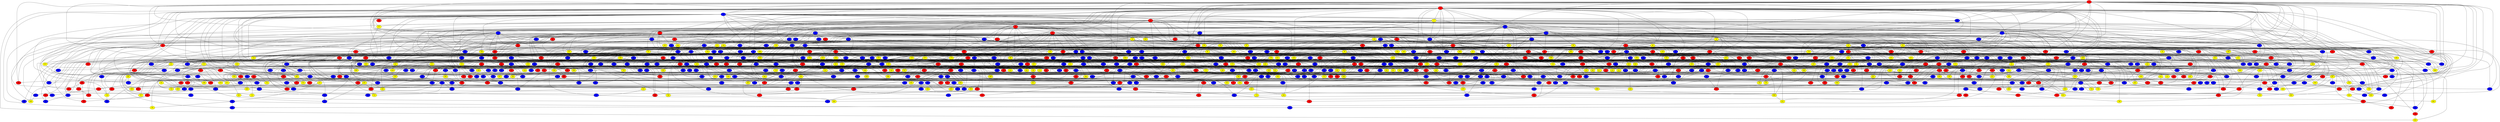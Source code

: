 graph {
0 [style = filled fillcolor = red];
1 [style = filled fillcolor = red];
2 [style = filled fillcolor = blue];
3 [style = filled fillcolor = red];
4 [style = filled fillcolor = blue];
5 [style = filled fillcolor = yellow];
6 [style = filled fillcolor = red];
7 [style = filled fillcolor = red];
8 [style = filled fillcolor = blue];
9 [style = filled fillcolor = blue];
10 [style = filled fillcolor = blue];
11 [style = filled fillcolor = red];
12 [style = filled fillcolor = blue];
13 [style = filled fillcolor = blue];
14 [style = filled fillcolor = blue];
15 [style = filled fillcolor = red];
16 [style = filled fillcolor = yellow];
17 [style = filled fillcolor = blue];
18 [style = filled fillcolor = yellow];
19 [style = filled fillcolor = red];
20 [style = filled fillcolor = blue];
21 [style = filled fillcolor = red];
22 [style = filled fillcolor = blue];
23 [style = filled fillcolor = yellow];
24 [style = filled fillcolor = blue];
25 [style = filled fillcolor = red];
26 [style = filled fillcolor = red];
27 [style = filled fillcolor = yellow];
28 [style = filled fillcolor = blue];
29 [style = filled fillcolor = yellow];
30 [style = filled fillcolor = red];
31 [style = filled fillcolor = blue];
32 [style = filled fillcolor = blue];
33 [style = filled fillcolor = yellow];
34 [style = filled fillcolor = blue];
35 [style = filled fillcolor = blue];
36 [style = filled fillcolor = yellow];
37 [style = filled fillcolor = blue];
38 [style = filled fillcolor = blue];
39 [style = filled fillcolor = red];
40 [style = filled fillcolor = blue];
41 [style = filled fillcolor = yellow];
42 [style = filled fillcolor = yellow];
43 [style = filled fillcolor = blue];
44 [style = filled fillcolor = blue];
45 [style = filled fillcolor = red];
46 [style = filled fillcolor = red];
47 [style = filled fillcolor = yellow];
48 [style = filled fillcolor = yellow];
49 [style = filled fillcolor = blue];
50 [style = filled fillcolor = red];
51 [style = filled fillcolor = red];
52 [style = filled fillcolor = blue];
53 [style = filled fillcolor = blue];
54 [style = filled fillcolor = yellow];
55 [style = filled fillcolor = red];
56 [style = filled fillcolor = red];
57 [style = filled fillcolor = yellow];
58 [style = filled fillcolor = yellow];
59 [style = filled fillcolor = red];
60 [style = filled fillcolor = yellow];
61 [style = filled fillcolor = yellow];
62 [style = filled fillcolor = red];
63 [style = filled fillcolor = red];
64 [style = filled fillcolor = blue];
65 [style = filled fillcolor = red];
66 [style = filled fillcolor = yellow];
67 [style = filled fillcolor = blue];
68 [style = filled fillcolor = yellow];
69 [style = filled fillcolor = red];
70 [style = filled fillcolor = yellow];
71 [style = filled fillcolor = red];
72 [style = filled fillcolor = red];
73 [style = filled fillcolor = red];
74 [style = filled fillcolor = red];
75 [style = filled fillcolor = red];
76 [style = filled fillcolor = yellow];
77 [style = filled fillcolor = blue];
78 [style = filled fillcolor = red];
79 [style = filled fillcolor = yellow];
80 [style = filled fillcolor = blue];
81 [style = filled fillcolor = blue];
82 [style = filled fillcolor = yellow];
83 [style = filled fillcolor = blue];
84 [style = filled fillcolor = blue];
85 [style = filled fillcolor = yellow];
86 [style = filled fillcolor = blue];
87 [style = filled fillcolor = yellow];
88 [style = filled fillcolor = blue];
89 [style = filled fillcolor = blue];
90 [style = filled fillcolor = blue];
91 [style = filled fillcolor = blue];
92 [style = filled fillcolor = yellow];
93 [style = filled fillcolor = red];
94 [style = filled fillcolor = blue];
95 [style = filled fillcolor = yellow];
96 [style = filled fillcolor = blue];
97 [style = filled fillcolor = red];
98 [style = filled fillcolor = red];
99 [style = filled fillcolor = blue];
100 [style = filled fillcolor = yellow];
101 [style = filled fillcolor = yellow];
102 [style = filled fillcolor = red];
103 [style = filled fillcolor = red];
104 [style = filled fillcolor = yellow];
105 [style = filled fillcolor = blue];
106 [style = filled fillcolor = red];
107 [style = filled fillcolor = blue];
108 [style = filled fillcolor = blue];
109 [style = filled fillcolor = blue];
110 [style = filled fillcolor = yellow];
111 [style = filled fillcolor = blue];
112 [style = filled fillcolor = red];
113 [style = filled fillcolor = blue];
114 [style = filled fillcolor = red];
115 [style = filled fillcolor = blue];
116 [style = filled fillcolor = blue];
117 [style = filled fillcolor = blue];
118 [style = filled fillcolor = blue];
119 [style = filled fillcolor = blue];
120 [style = filled fillcolor = yellow];
121 [style = filled fillcolor = red];
122 [style = filled fillcolor = yellow];
123 [style = filled fillcolor = blue];
124 [style = filled fillcolor = blue];
125 [style = filled fillcolor = blue];
126 [style = filled fillcolor = blue];
127 [style = filled fillcolor = blue];
128 [style = filled fillcolor = blue];
129 [style = filled fillcolor = yellow];
130 [style = filled fillcolor = yellow];
131 [style = filled fillcolor = blue];
132 [style = filled fillcolor = yellow];
133 [style = filled fillcolor = blue];
134 [style = filled fillcolor = red];
135 [style = filled fillcolor = blue];
136 [style = filled fillcolor = red];
137 [style = filled fillcolor = blue];
138 [style = filled fillcolor = red];
139 [style = filled fillcolor = yellow];
140 [style = filled fillcolor = blue];
141 [style = filled fillcolor = blue];
142 [style = filled fillcolor = yellow];
143 [style = filled fillcolor = red];
144 [style = filled fillcolor = yellow];
145 [style = filled fillcolor = yellow];
146 [style = filled fillcolor = blue];
147 [style = filled fillcolor = red];
148 [style = filled fillcolor = red];
149 [style = filled fillcolor = blue];
150 [style = filled fillcolor = red];
151 [style = filled fillcolor = blue];
152 [style = filled fillcolor = yellow];
153 [style = filled fillcolor = red];
154 [style = filled fillcolor = red];
155 [style = filled fillcolor = yellow];
156 [style = filled fillcolor = blue];
157 [style = filled fillcolor = blue];
158 [style = filled fillcolor = yellow];
159 [style = filled fillcolor = blue];
160 [style = filled fillcolor = red];
161 [style = filled fillcolor = red];
162 [style = filled fillcolor = yellow];
163 [style = filled fillcolor = blue];
164 [style = filled fillcolor = yellow];
165 [style = filled fillcolor = blue];
166 [style = filled fillcolor = red];
167 [style = filled fillcolor = blue];
168 [style = filled fillcolor = blue];
169 [style = filled fillcolor = yellow];
170 [style = filled fillcolor = yellow];
171 [style = filled fillcolor = yellow];
172 [style = filled fillcolor = blue];
173 [style = filled fillcolor = blue];
174 [style = filled fillcolor = red];
175 [style = filled fillcolor = blue];
176 [style = filled fillcolor = red];
177 [style = filled fillcolor = blue];
178 [style = filled fillcolor = red];
179 [style = filled fillcolor = yellow];
180 [style = filled fillcolor = yellow];
181 [style = filled fillcolor = blue];
182 [style = filled fillcolor = yellow];
183 [style = filled fillcolor = red];
184 [style = filled fillcolor = red];
185 [style = filled fillcolor = blue];
186 [style = filled fillcolor = yellow];
187 [style = filled fillcolor = blue];
188 [style = filled fillcolor = red];
189 [style = filled fillcolor = red];
190 [style = filled fillcolor = red];
191 [style = filled fillcolor = yellow];
192 [style = filled fillcolor = yellow];
193 [style = filled fillcolor = red];
194 [style = filled fillcolor = blue];
195 [style = filled fillcolor = red];
196 [style = filled fillcolor = yellow];
197 [style = filled fillcolor = yellow];
198 [style = filled fillcolor = red];
199 [style = filled fillcolor = yellow];
200 [style = filled fillcolor = red];
201 [style = filled fillcolor = red];
202 [style = filled fillcolor = blue];
203 [style = filled fillcolor = red];
204 [style = filled fillcolor = blue];
205 [style = filled fillcolor = blue];
206 [style = filled fillcolor = yellow];
207 [style = filled fillcolor = blue];
208 [style = filled fillcolor = blue];
209 [style = filled fillcolor = red];
210 [style = filled fillcolor = yellow];
211 [style = filled fillcolor = blue];
212 [style = filled fillcolor = yellow];
213 [style = filled fillcolor = blue];
214 [style = filled fillcolor = blue];
215 [style = filled fillcolor = red];
216 [style = filled fillcolor = blue];
217 [style = filled fillcolor = blue];
218 [style = filled fillcolor = blue];
219 [style = filled fillcolor = blue];
220 [style = filled fillcolor = blue];
221 [style = filled fillcolor = blue];
222 [style = filled fillcolor = blue];
223 [style = filled fillcolor = blue];
224 [style = filled fillcolor = blue];
225 [style = filled fillcolor = blue];
226 [style = filled fillcolor = red];
227 [style = filled fillcolor = red];
228 [style = filled fillcolor = blue];
229 [style = filled fillcolor = yellow];
230 [style = filled fillcolor = blue];
231 [style = filled fillcolor = red];
232 [style = filled fillcolor = yellow];
233 [style = filled fillcolor = yellow];
234 [style = filled fillcolor = red];
235 [style = filled fillcolor = blue];
236 [style = filled fillcolor = red];
237 [style = filled fillcolor = yellow];
238 [style = filled fillcolor = yellow];
239 [style = filled fillcolor = blue];
240 [style = filled fillcolor = blue];
241 [style = filled fillcolor = yellow];
242 [style = filled fillcolor = blue];
243 [style = filled fillcolor = yellow];
244 [style = filled fillcolor = blue];
245 [style = filled fillcolor = blue];
246 [style = filled fillcolor = blue];
247 [style = filled fillcolor = red];
248 [style = filled fillcolor = red];
249 [style = filled fillcolor = yellow];
250 [style = filled fillcolor = blue];
251 [style = filled fillcolor = yellow];
252 [style = filled fillcolor = red];
253 [style = filled fillcolor = red];
254 [style = filled fillcolor = red];
255 [style = filled fillcolor = yellow];
256 [style = filled fillcolor = yellow];
257 [style = filled fillcolor = red];
258 [style = filled fillcolor = blue];
259 [style = filled fillcolor = blue];
260 [style = filled fillcolor = red];
261 [style = filled fillcolor = yellow];
262 [style = filled fillcolor = blue];
263 [style = filled fillcolor = yellow];
264 [style = filled fillcolor = blue];
265 [style = filled fillcolor = blue];
266 [style = filled fillcolor = blue];
267 [style = filled fillcolor = blue];
268 [style = filled fillcolor = blue];
269 [style = filled fillcolor = blue];
270 [style = filled fillcolor = blue];
271 [style = filled fillcolor = red];
272 [style = filled fillcolor = yellow];
273 [style = filled fillcolor = yellow];
274 [style = filled fillcolor = red];
275 [style = filled fillcolor = red];
276 [style = filled fillcolor = yellow];
277 [style = filled fillcolor = blue];
278 [style = filled fillcolor = red];
279 [style = filled fillcolor = blue];
280 [style = filled fillcolor = blue];
281 [style = filled fillcolor = blue];
282 [style = filled fillcolor = red];
283 [style = filled fillcolor = blue];
284 [style = filled fillcolor = red];
285 [style = filled fillcolor = yellow];
286 [style = filled fillcolor = blue];
287 [style = filled fillcolor = red];
288 [style = filled fillcolor = blue];
289 [style = filled fillcolor = red];
290 [style = filled fillcolor = blue];
291 [style = filled fillcolor = red];
292 [style = filled fillcolor = blue];
293 [style = filled fillcolor = red];
294 [style = filled fillcolor = blue];
295 [style = filled fillcolor = yellow];
296 [style = filled fillcolor = red];
297 [style = filled fillcolor = blue];
298 [style = filled fillcolor = red];
299 [style = filled fillcolor = yellow];
300 [style = filled fillcolor = blue];
301 [style = filled fillcolor = yellow];
302 [style = filled fillcolor = blue];
303 [style = filled fillcolor = blue];
304 [style = filled fillcolor = blue];
305 [style = filled fillcolor = blue];
306 [style = filled fillcolor = yellow];
307 [style = filled fillcolor = blue];
308 [style = filled fillcolor = yellow];
309 [style = filled fillcolor = blue];
310 [style = filled fillcolor = yellow];
311 [style = filled fillcolor = blue];
312 [style = filled fillcolor = blue];
313 [style = filled fillcolor = blue];
314 [style = filled fillcolor = blue];
315 [style = filled fillcolor = blue];
316 [style = filled fillcolor = blue];
317 [style = filled fillcolor = yellow];
318 [style = filled fillcolor = yellow];
319 [style = filled fillcolor = blue];
320 [style = filled fillcolor = blue];
321 [style = filled fillcolor = yellow];
322 [style = filled fillcolor = blue];
323 [style = filled fillcolor = blue];
324 [style = filled fillcolor = yellow];
325 [style = filled fillcolor = blue];
326 [style = filled fillcolor = blue];
327 [style = filled fillcolor = blue];
328 [style = filled fillcolor = blue];
329 [style = filled fillcolor = red];
330 [style = filled fillcolor = blue];
331 [style = filled fillcolor = blue];
332 [style = filled fillcolor = yellow];
333 [style = filled fillcolor = yellow];
334 [style = filled fillcolor = red];
335 [style = filled fillcolor = blue];
336 [style = filled fillcolor = yellow];
337 [style = filled fillcolor = blue];
338 [style = filled fillcolor = blue];
339 [style = filled fillcolor = red];
340 [style = filled fillcolor = blue];
341 [style = filled fillcolor = yellow];
342 [style = filled fillcolor = blue];
343 [style = filled fillcolor = yellow];
344 [style = filled fillcolor = red];
345 [style = filled fillcolor = yellow];
346 [style = filled fillcolor = yellow];
347 [style = filled fillcolor = yellow];
348 [style = filled fillcolor = yellow];
349 [style = filled fillcolor = blue];
350 [style = filled fillcolor = blue];
351 [style = filled fillcolor = blue];
352 [style = filled fillcolor = yellow];
353 [style = filled fillcolor = yellow];
354 [style = filled fillcolor = blue];
355 [style = filled fillcolor = blue];
356 [style = filled fillcolor = yellow];
357 [style = filled fillcolor = red];
358 [style = filled fillcolor = blue];
359 [style = filled fillcolor = blue];
360 [style = filled fillcolor = blue];
361 [style = filled fillcolor = blue];
362 [style = filled fillcolor = yellow];
363 [style = filled fillcolor = yellow];
364 [style = filled fillcolor = blue];
365 [style = filled fillcolor = yellow];
366 [style = filled fillcolor = red];
367 [style = filled fillcolor = red];
368 [style = filled fillcolor = yellow];
369 [style = filled fillcolor = yellow];
370 [style = filled fillcolor = blue];
371 [style = filled fillcolor = red];
372 [style = filled fillcolor = yellow];
373 [style = filled fillcolor = blue];
374 [style = filled fillcolor = blue];
375 [style = filled fillcolor = red];
376 [style = filled fillcolor = red];
377 [style = filled fillcolor = yellow];
378 [style = filled fillcolor = yellow];
379 [style = filled fillcolor = red];
380 [style = filled fillcolor = red];
381 [style = filled fillcolor = blue];
382 [style = filled fillcolor = yellow];
383 [style = filled fillcolor = blue];
384 [style = filled fillcolor = yellow];
385 [style = filled fillcolor = yellow];
386 [style = filled fillcolor = blue];
387 [style = filled fillcolor = blue];
388 [style = filled fillcolor = blue];
389 [style = filled fillcolor = blue];
390 [style = filled fillcolor = red];
391 [style = filled fillcolor = blue];
392 [style = filled fillcolor = red];
393 [style = filled fillcolor = blue];
394 [style = filled fillcolor = blue];
395 [style = filled fillcolor = red];
396 [style = filled fillcolor = blue];
397 [style = filled fillcolor = blue];
398 [style = filled fillcolor = yellow];
399 [style = filled fillcolor = blue];
400 [style = filled fillcolor = red];
401 [style = filled fillcolor = blue];
402 [style = filled fillcolor = yellow];
403 [style = filled fillcolor = blue];
404 [style = filled fillcolor = blue];
405 [style = filled fillcolor = blue];
406 [style = filled fillcolor = yellow];
407 [style = filled fillcolor = yellow];
408 [style = filled fillcolor = blue];
409 [style = filled fillcolor = yellow];
410 [style = filled fillcolor = blue];
411 [style = filled fillcolor = blue];
412 [style = filled fillcolor = red];
413 [style = filled fillcolor = blue];
414 [style = filled fillcolor = blue];
415 [style = filled fillcolor = blue];
416 [style = filled fillcolor = blue];
417 [style = filled fillcolor = blue];
418 [style = filled fillcolor = blue];
419 [style = filled fillcolor = red];
420 [style = filled fillcolor = yellow];
421 [style = filled fillcolor = blue];
422 [style = filled fillcolor = yellow];
423 [style = filled fillcolor = blue];
424 [style = filled fillcolor = red];
425 [style = filled fillcolor = red];
426 [style = filled fillcolor = blue];
427 [style = filled fillcolor = yellow];
428 [style = filled fillcolor = red];
429 [style = filled fillcolor = red];
430 [style = filled fillcolor = red];
431 [style = filled fillcolor = blue];
432 [style = filled fillcolor = blue];
433 [style = filled fillcolor = blue];
434 [style = filled fillcolor = red];
435 [style = filled fillcolor = blue];
436 [style = filled fillcolor = red];
437 [style = filled fillcolor = blue];
438 [style = filled fillcolor = blue];
439 [style = filled fillcolor = red];
440 [style = filled fillcolor = yellow];
441 [style = filled fillcolor = blue];
442 [style = filled fillcolor = yellow];
443 [style = filled fillcolor = yellow];
444 [style = filled fillcolor = blue];
445 [style = filled fillcolor = yellow];
446 [style = filled fillcolor = blue];
447 [style = filled fillcolor = blue];
448 [style = filled fillcolor = blue];
449 [style = filled fillcolor = red];
450 [style = filled fillcolor = blue];
451 [style = filled fillcolor = blue];
452 [style = filled fillcolor = blue];
453 [style = filled fillcolor = yellow];
454 [style = filled fillcolor = red];
455 [style = filled fillcolor = blue];
456 [style = filled fillcolor = yellow];
457 [style = filled fillcolor = blue];
458 [style = filled fillcolor = blue];
459 [style = filled fillcolor = red];
460 [style = filled fillcolor = yellow];
461 [style = filled fillcolor = red];
462 [style = filled fillcolor = yellow];
463 [style = filled fillcolor = blue];
464 [style = filled fillcolor = red];
465 [style = filled fillcolor = yellow];
466 [style = filled fillcolor = blue];
467 [style = filled fillcolor = yellow];
468 [style = filled fillcolor = red];
469 [style = filled fillcolor = red];
470 [style = filled fillcolor = blue];
471 [style = filled fillcolor = yellow];
472 [style = filled fillcolor = red];
473 [style = filled fillcolor = blue];
474 [style = filled fillcolor = yellow];
475 [style = filled fillcolor = red];
476 [style = filled fillcolor = blue];
477 [style = filled fillcolor = red];
478 [style = filled fillcolor = blue];
479 [style = filled fillcolor = yellow];
480 [style = filled fillcolor = red];
481 [style = filled fillcolor = red];
482 [style = filled fillcolor = yellow];
483 [style = filled fillcolor = blue];
484 [style = filled fillcolor = yellow];
485 [style = filled fillcolor = red];
486 [style = filled fillcolor = blue];
487 [style = filled fillcolor = blue];
488 [style = filled fillcolor = yellow];
489 [style = filled fillcolor = blue];
490 [style = filled fillcolor = red];
491 [style = filled fillcolor = yellow];
492 [style = filled fillcolor = blue];
493 [style = filled fillcolor = red];
494 [style = filled fillcolor = blue];
495 [style = filled fillcolor = blue];
496 [style = filled fillcolor = yellow];
497 [style = filled fillcolor = red];
498 [style = filled fillcolor = blue];
499 [style = filled fillcolor = blue];
500 [style = filled fillcolor = blue];
501 [style = filled fillcolor = blue];
502 [style = filled fillcolor = yellow];
503 [style = filled fillcolor = blue];
504 [style = filled fillcolor = yellow];
505 [style = filled fillcolor = blue];
506 [style = filled fillcolor = yellow];
507 [style = filled fillcolor = blue];
508 [style = filled fillcolor = blue];
509 [style = filled fillcolor = red];
510 [style = filled fillcolor = yellow];
511 [style = filled fillcolor = blue];
512 [style = filled fillcolor = red];
513 [style = filled fillcolor = yellow];
514 [style = filled fillcolor = red];
515 [style = filled fillcolor = red];
516 [style = filled fillcolor = yellow];
517 [style = filled fillcolor = red];
518 [style = filled fillcolor = blue];
519 [style = filled fillcolor = red];
520 [style = filled fillcolor = yellow];
521 [style = filled fillcolor = blue];
522 [style = filled fillcolor = red];
523 [style = filled fillcolor = red];
524 [style = filled fillcolor = red];
525 [style = filled fillcolor = yellow];
526 [style = filled fillcolor = yellow];
527 [style = filled fillcolor = red];
528 [style = filled fillcolor = blue];
529 [style = filled fillcolor = blue];
530 [style = filled fillcolor = blue];
531 [style = filled fillcolor = blue];
532 [style = filled fillcolor = yellow];
533 [style = filled fillcolor = red];
534 [style = filled fillcolor = yellow];
535 [style = filled fillcolor = yellow];
536 [style = filled fillcolor = blue];
537 [style = filled fillcolor = blue];
538 [style = filled fillcolor = red];
539 [style = filled fillcolor = red];
540 [style = filled fillcolor = blue];
541 [style = filled fillcolor = yellow];
542 [style = filled fillcolor = red];
543 [style = filled fillcolor = red];
544 [style = filled fillcolor = yellow];
545 [style = filled fillcolor = red];
546 [style = filled fillcolor = blue];
547 [style = filled fillcolor = blue];
548 [style = filled fillcolor = red];
549 [style = filled fillcolor = blue];
550 [style = filled fillcolor = yellow];
551 [style = filled fillcolor = blue];
552 [style = filled fillcolor = red];
553 [style = filled fillcolor = blue];
554 [style = filled fillcolor = yellow];
555 [style = filled fillcolor = red];
556 [style = filled fillcolor = blue];
557 [style = filled fillcolor = red];
558 [style = filled fillcolor = red];
559 [style = filled fillcolor = blue];
560 [style = filled fillcolor = yellow];
561 [style = filled fillcolor = blue];
562 [style = filled fillcolor = blue];
563 [style = filled fillcolor = red];
564 [style = filled fillcolor = blue];
565 [style = filled fillcolor = yellow];
566 [style = filled fillcolor = blue];
567 [style = filled fillcolor = blue];
568 [style = filled fillcolor = yellow];
569 [style = filled fillcolor = blue];
570 [style = filled fillcolor = blue];
571 [style = filled fillcolor = blue];
572 [style = filled fillcolor = blue];
573 [style = filled fillcolor = blue];
574 [style = filled fillcolor = yellow];
575 [style = filled fillcolor = yellow];
576 [style = filled fillcolor = blue];
577 [style = filled fillcolor = blue];
578 [style = filled fillcolor = blue];
579 [style = filled fillcolor = red];
580 [style = filled fillcolor = blue];
581 [style = filled fillcolor = blue];
582 [style = filled fillcolor = yellow];
583 [style = filled fillcolor = blue];
584 [style = filled fillcolor = blue];
585 [style = filled fillcolor = yellow];
586 [style = filled fillcolor = red];
587 [style = filled fillcolor = blue];
588 [style = filled fillcolor = yellow];
589 [style = filled fillcolor = red];
590 [style = filled fillcolor = blue];
591 [style = filled fillcolor = yellow];
592 [style = filled fillcolor = blue];
593 [style = filled fillcolor = blue];
594 [style = filled fillcolor = blue];
595 [style = filled fillcolor = red];
596 [style = filled fillcolor = blue];
597 [style = filled fillcolor = red];
598 [style = filled fillcolor = yellow];
599 [style = filled fillcolor = blue];
600 [style = filled fillcolor = blue];
601 [style = filled fillcolor = yellow];
602 [style = filled fillcolor = blue];
603 [style = filled fillcolor = red];
604 [style = filled fillcolor = yellow];
605 [style = filled fillcolor = yellow];
606 [style = filled fillcolor = yellow];
607 [style = filled fillcolor = yellow];
608 [style = filled fillcolor = yellow];
609 [style = filled fillcolor = blue];
610 [style = filled fillcolor = red];
611 [style = filled fillcolor = blue];
612 [style = filled fillcolor = yellow];
613 [style = filled fillcolor = red];
614 [style = filled fillcolor = blue];
615 [style = filled fillcolor = red];
616 [style = filled fillcolor = yellow];
617 [style = filled fillcolor = yellow];
618 [style = filled fillcolor = red];
619 [style = filled fillcolor = red];
620 [style = filled fillcolor = blue];
621 [style = filled fillcolor = red];
622 [style = filled fillcolor = yellow];
623 [style = filled fillcolor = yellow];
624 [style = filled fillcolor = red];
625 [style = filled fillcolor = yellow];
626 [style = filled fillcolor = yellow];
627 [style = filled fillcolor = red];
628 [style = filled fillcolor = red];
629 [style = filled fillcolor = red];
630 [style = filled fillcolor = blue];
631 [style = filled fillcolor = red];
632 [style = filled fillcolor = blue];
633 [style = filled fillcolor = blue];
634 [style = filled fillcolor = blue];
635 [style = filled fillcolor = blue];
636 [style = filled fillcolor = yellow];
637 [style = filled fillcolor = red];
638 [style = filled fillcolor = yellow];
639 [style = filled fillcolor = yellow];
640 [style = filled fillcolor = yellow];
641 [style = filled fillcolor = red];
642 [style = filled fillcolor = blue];
643 [style = filled fillcolor = yellow];
644 [style = filled fillcolor = red];
645 [style = filled fillcolor = blue];
646 [style = filled fillcolor = yellow];
647 [style = filled fillcolor = yellow];
648 [style = filled fillcolor = red];
649 [style = filled fillcolor = blue];
650 [style = filled fillcolor = yellow];
651 [style = filled fillcolor = red];
652 [style = filled fillcolor = red];
653 [style = filled fillcolor = blue];
654 [style = filled fillcolor = red];
655 [style = filled fillcolor = blue];
656 [style = filled fillcolor = blue];
657 [style = filled fillcolor = yellow];
658 [style = filled fillcolor = yellow];
659 [style = filled fillcolor = blue];
660 [style = filled fillcolor = red];
661 [style = filled fillcolor = red];
662 [style = filled fillcolor = blue];
663 [style = filled fillcolor = blue];
664 [style = filled fillcolor = yellow];
665 [style = filled fillcolor = blue];
666 [style = filled fillcolor = blue];
667 [style = filled fillcolor = blue];
668 [style = filled fillcolor = blue];
669 [style = filled fillcolor = blue];
670 [style = filled fillcolor = blue];
671 [style = filled fillcolor = red];
672 [style = filled fillcolor = blue];
673 [style = filled fillcolor = blue];
674 [style = filled fillcolor = blue];
675 [style = filled fillcolor = yellow];
676 [style = filled fillcolor = red];
677 [style = filled fillcolor = blue];
678 [style = filled fillcolor = blue];
679 [style = filled fillcolor = blue];
680 [style = filled fillcolor = red];
681 [style = filled fillcolor = blue];
682 [style = filled fillcolor = blue];
683 [style = filled fillcolor = yellow];
684 [style = filled fillcolor = yellow];
685 [style = filled fillcolor = red];
686 [style = filled fillcolor = red];
687 [style = filled fillcolor = red];
688 [style = filled fillcolor = blue];
689 [style = filled fillcolor = blue];
690 [style = filled fillcolor = red];
691 [style = filled fillcolor = yellow];
692 [style = filled fillcolor = red];
693 [style = filled fillcolor = red];
694 [style = filled fillcolor = yellow];
695 [style = filled fillcolor = yellow];
696 [style = filled fillcolor = yellow];
697 [style = filled fillcolor = blue];
698 [style = filled fillcolor = yellow];
699 [style = filled fillcolor = blue];
700 [style = filled fillcolor = yellow];
701 [style = filled fillcolor = blue];
702 [style = filled fillcolor = red];
703 [style = filled fillcolor = red];
704 [style = filled fillcolor = yellow];
705 [style = filled fillcolor = blue];
706 [style = filled fillcolor = yellow];
707 [style = filled fillcolor = yellow];
708 [style = filled fillcolor = blue];
709 [style = filled fillcolor = yellow];
710 [style = filled fillcolor = blue];
711 [style = filled fillcolor = blue];
712 [style = filled fillcolor = blue];
713 [style = filled fillcolor = blue];
714 [style = filled fillcolor = yellow];
715 [style = filled fillcolor = blue];
716 [style = filled fillcolor = red];
717 [style = filled fillcolor = red];
718 [style = filled fillcolor = blue];
719 [style = filled fillcolor = red];
720 [style = filled fillcolor = red];
721 [style = filled fillcolor = blue];
722 [style = filled fillcolor = yellow];
723 [style = filled fillcolor = yellow];
724 [style = filled fillcolor = blue];
725 [style = filled fillcolor = blue];
726 [style = filled fillcolor = blue];
727 [style = filled fillcolor = yellow];
728 [style = filled fillcolor = red];
729 [style = filled fillcolor = red];
730 [style = filled fillcolor = yellow];
731 [style = filled fillcolor = blue];
732 [style = filled fillcolor = blue];
733 [style = filled fillcolor = yellow];
734 [style = filled fillcolor = blue];
735 [style = filled fillcolor = yellow];
736 [style = filled fillcolor = red];
737 [style = filled fillcolor = blue];
738 [style = filled fillcolor = red];
739 [style = filled fillcolor = yellow];
740 [style = filled fillcolor = yellow];
741 [style = filled fillcolor = red];
742 [style = filled fillcolor = red];
743 [style = filled fillcolor = yellow];
744 [style = filled fillcolor = yellow];
745 [style = filled fillcolor = blue];
746 [style = filled fillcolor = red];
747 [style = filled fillcolor = red];
748 [style = filled fillcolor = blue];
749 [style = filled fillcolor = blue];
750 [style = filled fillcolor = blue];
751 [style = filled fillcolor = yellow];
752 [style = filled fillcolor = blue];
753 [style = filled fillcolor = blue];
754 [style = filled fillcolor = blue];
755 [style = filled fillcolor = blue];
756 [style = filled fillcolor = blue];
757 [style = filled fillcolor = blue];
758 [style = filled fillcolor = blue];
759 [style = filled fillcolor = yellow];
760 [style = filled fillcolor = blue];
761 [style = filled fillcolor = yellow];
762 [style = filled fillcolor = red];
763 [style = filled fillcolor = blue];
764 [style = filled fillcolor = blue];
765 [style = filled fillcolor = red];
766 [style = filled fillcolor = red];
767 [style = filled fillcolor = blue];
768 [style = filled fillcolor = red];
769 [style = filled fillcolor = red];
770 [style = filled fillcolor = blue];
771 [style = filled fillcolor = red];
772 [style = filled fillcolor = blue];
773 [style = filled fillcolor = blue];
774 [style = filled fillcolor = blue];
775 [style = filled fillcolor = red];
776 [style = filled fillcolor = yellow];
777 [style = filled fillcolor = red];
778 [style = filled fillcolor = blue];
779 [style = filled fillcolor = yellow];
780 [style = filled fillcolor = yellow];
781 [style = filled fillcolor = blue];
782 [style = filled fillcolor = blue];
783 [style = filled fillcolor = red];
784 [style = filled fillcolor = blue];
785 [style = filled fillcolor = blue];
786 [style = filled fillcolor = red];
787 [style = filled fillcolor = red];
788 [style = filled fillcolor = yellow];
789 [style = filled fillcolor = red];
790 [style = filled fillcolor = red];
791 [style = filled fillcolor = blue];
792 [style = filled fillcolor = blue];
793 [style = filled fillcolor = yellow];
794 [style = filled fillcolor = blue];
795 [style = filled fillcolor = blue];
796 [style = filled fillcolor = blue];
797 [style = filled fillcolor = blue];
798 [style = filled fillcolor = blue];
799 [style = filled fillcolor = yellow];
800 [style = filled fillcolor = yellow];
801 [style = filled fillcolor = red];
802 [style = filled fillcolor = blue];
803 [style = filled fillcolor = yellow];
804 [style = filled fillcolor = yellow];
805 [style = filled fillcolor = blue];
806 [style = filled fillcolor = yellow];
807 [style = filled fillcolor = blue];
808 [style = filled fillcolor = blue];
809 [style = filled fillcolor = yellow];
810 [style = filled fillcolor = red];
811 [style = filled fillcolor = blue];
812 [style = filled fillcolor = yellow];
813 [style = filled fillcolor = yellow];
814 [style = filled fillcolor = blue];
815 [style = filled fillcolor = blue];
816 [style = filled fillcolor = yellow];
817 [style = filled fillcolor = blue];
818 [style = filled fillcolor = blue];
819 [style = filled fillcolor = red];
820 [style = filled fillcolor = blue];
821 [style = filled fillcolor = yellow];
822 [style = filled fillcolor = blue];
823 [style = filled fillcolor = red];
824 [style = filled fillcolor = red];
825 [style = filled fillcolor = blue];
826 [style = filled fillcolor = yellow];
827 [style = filled fillcolor = red];
828 [style = filled fillcolor = red];
829 [style = filled fillcolor = yellow];
830 [style = filled fillcolor = red];
831 [style = filled fillcolor = blue];
832 [style = filled fillcolor = blue];
833 [style = filled fillcolor = red];
834 [style = filled fillcolor = yellow];
835 [style = filled fillcolor = blue];
836 [style = filled fillcolor = blue];
837 [style = filled fillcolor = red];
838 [style = filled fillcolor = blue];
839 [style = filled fillcolor = yellow];
840 [style = filled fillcolor = yellow];
841 [style = filled fillcolor = blue];
842 [style = filled fillcolor = red];
843 [style = filled fillcolor = red];
844 [style = filled fillcolor = red];
845 [style = filled fillcolor = blue];
846 [style = filled fillcolor = yellow];
0 -- 16;
0 -- 17;
0 -- 29;
0 -- 30;
0 -- 31;
0 -- 33;
0 -- 35;
0 -- 90;
0 -- 150;
0 -- 167;
0 -- 216;
0 -- 229;
0 -- 234;
0 -- 273;
0 -- 276;
0 -- 300;
0 -- 331;
0 -- 346;
0 -- 361;
0 -- 390;
0 -- 392;
0 -- 429;
0 -- 446;
0 -- 489;
0 -- 587;
0 -- 596;
0 -- 648;
0 -- 650;
0 -- 694;
0 -- 717;
0 -- 728;
0 -- 800;
1 -- 2;
0 -- 12;
0 -- 4;
0 -- 2;
0 -- 1;
1 -- 3;
1 -- 4;
1 -- 5;
1 -- 7;
1 -- 8;
1 -- 11;
1 -- 13;
1 -- 26;
1 -- 28;
1 -- 32;
1 -- 37;
1 -- 51;
1 -- 60;
1 -- 65;
1 -- 67;
1 -- 89;
1 -- 90;
1 -- 97;
1 -- 103;
1 -- 111;
1 -- 112;
1 -- 120;
1 -- 145;
1 -- 147;
1 -- 154;
1 -- 155;
1 -- 171;
1 -- 182;
1 -- 184;
1 -- 190;
1 -- 212;
1 -- 214;
1 -- 242;
1 -- 246;
1 -- 254;
1 -- 269;
1 -- 282;
1 -- 307;
1 -- 318;
1 -- 320;
1 -- 324;
1 -- 337;
1 -- 342;
1 -- 366;
1 -- 425;
1 -- 436;
1 -- 444;
1 -- 474;
1 -- 532;
1 -- 643;
1 -- 647;
1 -- 664;
1 -- 710;
1 -- 711;
1 -- 761;
1 -- 772;
1 -- 797;
1 -- 825;
1 -- 826;
2 -- 3;
2 -- 6;
2 -- 15;
2 -- 20;
2 -- 25;
2 -- 30;
2 -- 56;
2 -- 59;
2 -- 77;
2 -- 94;
2 -- 135;
2 -- 137;
2 -- 149;
2 -- 157;
2 -- 167;
2 -- 172;
2 -- 185;
2 -- 230;
2 -- 264;
2 -- 266;
2 -- 272;
2 -- 273;
2 -- 284;
2 -- 347;
2 -- 373;
2 -- 377;
2 -- 401;
2 -- 450;
2 -- 486;
2 -- 494;
2 -- 509;
2 -- 555;
2 -- 631;
2 -- 654;
2 -- 693;
2 -- 713;
2 -- 726;
2 -- 775;
3 -- 8;
3 -- 9;
3 -- 33;
3 -- 39;
3 -- 44;
3 -- 45;
3 -- 47;
3 -- 58;
3 -- 66;
3 -- 67;
3 -- 72;
3 -- 78;
3 -- 79;
3 -- 91;
3 -- 126;
3 -- 136;
3 -- 137;
3 -- 139;
3 -- 186;
3 -- 272;
3 -- 281;
3 -- 294;
3 -- 300;
3 -- 389;
3 -- 394;
3 -- 407;
3 -- 461;
3 -- 473;
3 -- 524;
3 -- 578;
3 -- 649;
3 -- 714;
3 -- 729;
3 -- 832;
3 -- 838;
4 -- 15;
4 -- 25;
4 -- 35;
4 -- 49;
4 -- 52;
4 -- 142;
4 -- 144;
4 -- 196;
4 -- 200;
4 -- 216;
4 -- 292;
4 -- 305;
4 -- 358;
4 -- 371;
4 -- 472;
4 -- 528;
4 -- 613;
4 -- 632;
4 -- 663;
4 -- 698;
4 -- 827;
4 -- 829;
5 -- 6;
5 -- 10;
5 -- 14;
5 -- 19;
5 -- 26;
5 -- 28;
5 -- 37;
5 -- 85;
5 -- 131;
5 -- 171;
5 -- 256;
5 -- 269;
5 -- 439;
5 -- 495;
5 -- 513;
5 -- 594;
5 -- 604;
5 -- 655;
5 -- 712;
5 -- 775;
5 -- 799;
6 -- 9;
6 -- 10;
6 -- 11;
6 -- 19;
6 -- 22;
6 -- 23;
6 -- 28;
6 -- 41;
6 -- 55;
6 -- 60;
6 -- 83;
6 -- 129;
6 -- 156;
6 -- 174;
6 -- 188;
6 -- 222;
6 -- 259;
6 -- 325;
6 -- 418;
6 -- 421;
6 -- 472;
6 -- 474;
6 -- 543;
6 -- 550;
6 -- 581;
6 -- 753;
6 -- 774;
7 -- 16;
7 -- 20;
7 -- 29;
7 -- 31;
7 -- 59;
7 -- 87;
7 -- 113;
7 -- 118;
7 -- 131;
7 -- 156;
7 -- 160;
7 -- 182;
7 -- 249;
7 -- 263;
7 -- 293;
7 -- 314;
7 -- 340;
7 -- 358;
7 -- 398;
7 -- 447;
7 -- 449;
7 -- 548;
7 -- 594;
7 -- 629;
7 -- 675;
7 -- 681;
7 -- 732;
7 -- 757;
8 -- 13;
8 -- 14;
8 -- 17;
8 -- 21;
8 -- 42;
8 -- 44;
8 -- 48;
8 -- 64;
8 -- 75;
8 -- 76;
8 -- 90;
8 -- 128;
8 -- 159;
8 -- 221;
8 -- 289;
8 -- 334;
8 -- 344;
8 -- 347;
8 -- 477;
8 -- 539;
8 -- 547;
8 -- 592;
8 -- 603;
8 -- 639;
8 -- 719;
8 -- 731;
8 -- 754;
8 -- 803;
9 -- 10;
9 -- 22;
9 -- 26;
9 -- 27;
9 -- 36;
9 -- 64;
9 -- 98;
9 -- 116;
9 -- 117;
9 -- 125;
9 -- 162;
9 -- 200;
9 -- 232;
9 -- 234;
9 -- 390;
9 -- 399;
9 -- 423;
9 -- 454;
9 -- 455;
9 -- 587;
9 -- 598;
9 -- 629;
9 -- 674;
9 -- 813;
9 -- 841;
10 -- 24;
10 -- 32;
10 -- 80;
10 -- 123;
10 -- 157;
10 -- 180;
10 -- 236;
10 -- 312;
10 -- 417;
10 -- 432;
10 -- 456;
10 -- 532;
10 -- 621;
11 -- 23;
11 -- 37;
11 -- 84;
11 -- 106;
11 -- 107;
11 -- 151;
11 -- 188;
11 -- 194;
11 -- 198;
11 -- 227;
11 -- 239;
11 -- 400;
11 -- 460;
11 -- 547;
11 -- 560;
11 -- 584;
11 -- 616;
11 -- 626;
11 -- 627;
11 -- 783;
11 -- 789;
11 -- 844;
12 -- 16;
12 -- 46;
12 -- 56;
12 -- 589;
12 -- 655;
13 -- 18;
13 -- 21;
13 -- 34;
13 -- 43;
13 -- 45;
13 -- 46;
13 -- 56;
13 -- 68;
13 -- 71;
13 -- 102;
13 -- 113;
13 -- 143;
13 -- 147;
13 -- 154;
13 -- 164;
13 -- 176;
13 -- 204;
13 -- 210;
13 -- 215;
13 -- 221;
13 -- 240;
13 -- 258;
13 -- 303;
13 -- 308;
13 -- 310;
13 -- 345;
13 -- 371;
13 -- 374;
13 -- 381;
13 -- 428;
13 -- 443;
13 -- 484;
13 -- 511;
13 -- 524;
13 -- 557;
13 -- 625;
13 -- 630;
13 -- 641;
13 -- 655;
13 -- 680;
13 -- 713;
13 -- 734;
13 -- 805;
14 -- 31;
14 -- 34;
14 -- 55;
14 -- 58;
14 -- 189;
14 -- 287;
14 -- 341;
14 -- 348;
14 -- 386;
14 -- 440;
14 -- 467;
14 -- 592;
15 -- 19;
15 -- 30;
15 -- 34;
15 -- 111;
15 -- 367;
16 -- 29;
16 -- 40;
16 -- 71;
16 -- 138;
16 -- 152;
16 -- 163;
16 -- 191;
16 -- 220;
16 -- 254;
16 -- 489;
16 -- 604;
16 -- 777;
17 -- 42;
17 -- 43;
17 -- 89;
17 -- 110;
17 -- 136;
17 -- 142;
17 -- 150;
17 -- 168;
17 -- 184;
17 -- 216;
17 -- 222;
17 -- 230;
17 -- 245;
17 -- 290;
17 -- 298;
17 -- 348;
17 -- 432;
17 -- 472;
17 -- 512;
17 -- 519;
17 -- 523;
17 -- 552;
17 -- 715;
17 -- 760;
18 -- 52;
18 -- 175;
18 -- 197;
18 -- 510;
19 -- 36;
19 -- 168;
19 -- 188;
19 -- 339;
19 -- 365;
19 -- 391;
19 -- 420;
19 -- 438;
19 -- 443;
20 -- 24;
20 -- 170;
20 -- 305;
20 -- 573;
20 -- 644;
21 -- 38;
21 -- 50;
21 -- 54;
21 -- 74;
21 -- 86;
21 -- 126;
21 -- 153;
21 -- 184;
21 -- 323;
21 -- 363;
21 -- 381;
21 -- 427;
21 -- 429;
21 -- 449;
21 -- 471;
21 -- 501;
21 -- 538;
21 -- 573;
21 -- 620;
21 -- 642;
21 -- 647;
21 -- 658;
21 -- 733;
21 -- 798;
21 -- 826;
22 -- 94;
22 -- 137;
22 -- 166;
22 -- 169;
22 -- 253;
22 -- 285;
22 -- 373;
23 -- 53;
23 -- 61;
23 -- 76;
23 -- 77;
23 -- 80;
23 -- 82;
23 -- 93;
23 -- 138;
23 -- 170;
23 -- 506;
24 -- 41;
24 -- 67;
24 -- 107;
24 -- 147;
24 -- 232;
24 -- 237;
24 -- 287;
24 -- 608;
24 -- 701;
25 -- 50;
25 -- 183;
25 -- 190;
25 -- 836;
26 -- 38;
26 -- 41;
26 -- 53;
26 -- 63;
26 -- 80;
26 -- 129;
26 -- 205;
26 -- 208;
26 -- 211;
26 -- 224;
26 -- 271;
26 -- 322;
26 -- 325;
26 -- 342;
26 -- 379;
26 -- 388;
26 -- 417;
26 -- 425;
26 -- 581;
26 -- 640;
26 -- 780;
26 -- 790;
27 -- 49;
27 -- 127;
27 -- 165;
27 -- 175;
27 -- 815;
28 -- 70;
28 -- 123;
28 -- 239;
28 -- 248;
28 -- 488;
28 -- 508;
28 -- 671;
29 -- 75;
29 -- 114;
29 -- 140;
29 -- 149;
29 -- 150;
29 -- 161;
29 -- 168;
29 -- 200;
29 -- 203;
29 -- 278;
29 -- 339;
29 -- 360;
29 -- 395;
29 -- 444;
29 -- 643;
29 -- 815;
30 -- 54;
30 -- 201;
30 -- 235;
30 -- 278;
30 -- 463;
30 -- 486;
30 -- 530;
30 -- 687;
30 -- 690;
30 -- 716;
31 -- 134;
31 -- 199;
31 -- 322;
31 -- 336;
31 -- 402;
31 -- 590;
31 -- 703;
31 -- 746;
31 -- 789;
31 -- 822;
32 -- 49;
32 -- 227;
32 -- 238;
32 -- 250;
32 -- 270;
32 -- 301;
32 -- 351;
32 -- 356;
32 -- 447;
32 -- 531;
32 -- 585;
32 -- 674;
32 -- 716;
32 -- 736;
32 -- 803;
33 -- 124;
33 -- 136;
33 -- 218;
34 -- 46;
34 -- 115;
34 -- 189;
34 -- 252;
34 -- 280;
34 -- 317;
34 -- 401;
34 -- 682;
34 -- 808;
35 -- 118;
35 -- 586;
35 -- 605;
36 -- 288;
36 -- 723;
36 -- 752;
36 -- 809;
37 -- 453;
37 -- 653;
37 -- 794;
38 -- 62;
38 -- 97;
38 -- 100;
38 -- 105;
38 -- 122;
38 -- 128;
38 -- 146;
38 -- 187;
38 -- 333;
38 -- 394;
38 -- 403;
38 -- 540;
38 -- 562;
38 -- 570;
38 -- 629;
38 -- 630;
38 -- 720;
39 -- 40;
39 -- 128;
39 -- 131;
39 -- 487;
39 -- 626;
39 -- 633;
39 -- 818;
40 -- 57;
40 -- 142;
40 -- 347;
40 -- 428;
40 -- 733;
41 -- 66;
41 -- 93;
41 -- 144;
41 -- 332;
41 -- 480;
41 -- 483;
41 -- 698;
41 -- 814;
41 -- 832;
42 -- 51;
42 -- 124;
42 -- 181;
42 -- 241;
42 -- 246;
42 -- 294;
42 -- 303;
42 -- 437;
42 -- 441;
42 -- 499;
42 -- 831;
43 -- 52;
43 -- 61;
43 -- 63;
43 -- 74;
43 -- 95;
43 -- 162;
43 -- 165;
43 -- 186;
43 -- 193;
43 -- 563;
43 -- 691;
44 -- 79;
44 -- 433;
44 -- 745;
45 -- 148;
45 -- 396;
46 -- 73;
46 -- 96;
46 -- 277;
46 -- 283;
46 -- 495;
46 -- 735;
46 -- 811;
47 -- 444;
47 -- 491;
48 -- 53;
48 -- 57;
48 -- 63;
48 -- 78;
48 -- 83;
48 -- 103;
48 -- 158;
48 -- 214;
48 -- 296;
48 -- 408;
48 -- 446;
48 -- 679;
48 -- 713;
48 -- 762;
48 -- 825;
48 -- 834;
49 -- 81;
49 -- 84;
49 -- 96;
49 -- 127;
49 -- 130;
49 -- 205;
49 -- 275;
49 -- 298;
49 -- 313;
49 -- 353;
49 -- 376;
49 -- 573;
49 -- 751;
49 -- 756;
49 -- 806;
50 -- 62;
50 -- 95;
50 -- 101;
50 -- 117;
50 -- 135;
50 -- 159;
50 -- 285;
50 -- 314;
50 -- 352;
50 -- 354;
50 -- 450;
50 -- 552;
50 -- 738;
50 -- 798;
51 -- 69;
51 -- 164;
51 -- 247;
51 -- 370;
51 -- 409;
51 -- 561;
51 -- 603;
51 -- 623;
51 -- 748;
51 -- 758;
52 -- 54;
52 -- 65;
52 -- 71;
52 -- 72;
52 -- 76;
52 -- 114;
52 -- 123;
52 -- 138;
52 -- 337;
52 -- 420;
52 -- 502;
52 -- 514;
52 -- 596;
53 -- 669;
54 -- 237;
55 -- 69;
55 -- 73;
55 -- 89;
55 -- 148;
55 -- 195;
55 -- 366;
55 -- 409;
55 -- 798;
56 -- 66;
56 -- 87;
56 -- 88;
56 -- 141;
56 -- 273;
56 -- 357;
56 -- 401;
56 -- 404;
56 -- 837;
57 -- 68;
57 -- 73;
57 -- 94;
57 -- 118;
57 -- 121;
57 -- 140;
57 -- 155;
57 -- 219;
57 -- 330;
57 -- 341;
57 -- 356;
57 -- 566;
57 -- 609;
57 -- 795;
58 -- 208;
58 -- 225;
58 -- 248;
58 -- 256;
58 -- 321;
58 -- 694;
59 -- 62;
59 -- 84;
59 -- 110;
59 -- 133;
59 -- 161;
59 -- 387;
59 -- 431;
59 -- 591;
59 -- 733;
60 -- 69;
60 -- 83;
60 -- 192;
60 -- 385;
60 -- 451;
60 -- 578;
60 -- 702;
60 -- 776;
61 -- 65;
61 -- 75;
61 -- 82;
61 -- 159;
61 -- 451;
62 -- 140;
62 -- 173;
62 -- 256;
62 -- 266;
62 -- 749;
63 -- 108;
63 -- 122;
63 -- 139;
63 -- 145;
63 -- 173;
63 -- 217;
63 -- 223;
63 -- 429;
63 -- 797;
63 -- 814;
64 -- 85;
64 -- 115;
64 -- 197;
64 -- 202;
64 -- 396;
64 -- 677;
65 -- 81;
65 -- 121;
65 -- 606;
66 -- 97;
66 -- 152;
66 -- 202;
66 -- 319;
66 -- 350;
66 -- 406;
66 -- 445;
66 -- 513;
66 -- 542;
66 -- 558;
66 -- 575;
67 -- 120;
67 -- 324;
67 -- 466;
67 -- 560;
67 -- 704;
67 -- 726;
68 -- 198;
68 -- 221;
68 -- 257;
68 -- 763;
68 -- 805;
68 -- 833;
69 -- 86;
69 -- 134;
69 -- 192;
69 -- 286;
70 -- 163;
70 -- 747;
70 -- 801;
71 -- 86;
71 -- 99;
71 -- 145;
71 -- 211;
71 -- 345;
71 -- 367;
71 -- 368;
71 -- 468;
71 -- 522;
71 -- 540;
71 -- 839;
72 -- 104;
72 -- 623;
72 -- 649;
73 -- 74;
73 -- 207;
73 -- 240;
73 -- 355;
73 -- 370;
73 -- 392;
73 -- 504;
73 -- 522;
73 -- 617;
73 -- 699;
73 -- 829;
74 -- 171;
74 -- 260;
74 -- 288;
74 -- 319;
74 -- 360;
74 -- 695;
75 -- 109;
75 -- 321;
75 -- 385;
75 -- 498;
75 -- 643;
75 -- 746;
75 -- 831;
76 -- 98;
76 -- 99;
76 -- 122;
76 -- 169;
76 -- 170;
76 -- 245;
76 -- 308;
76 -- 331;
76 -- 333;
76 -- 375;
76 -- 430;
76 -- 531;
76 -- 564;
76 -- 583;
76 -- 659;
76 -- 776;
77 -- 106;
77 -- 111;
77 -- 127;
77 -- 162;
77 -- 208;
77 -- 270;
77 -- 277;
77 -- 327;
77 -- 354;
77 -- 368;
77 -- 386;
77 -- 479;
77 -- 600;
77 -- 692;
77 -- 778;
78 -- 263;
78 -- 398;
78 -- 500;
79 -- 129;
79 -- 177;
79 -- 318;
79 -- 336;
79 -- 418;
79 -- 694;
80 -- 233;
80 -- 640;
80 -- 807;
81 -- 133;
81 -- 225;
81 -- 263;
81 -- 389;
81 -- 480;
81 -- 496;
81 -- 514;
81 -- 688;
82 -- 109;
82 -- 235;
82 -- 350;
82 -- 448;
82 -- 451;
82 -- 567;
82 -- 601;
82 -- 720;
83 -- 99;
83 -- 116;
83 -- 139;
83 -- 242;
83 -- 299;
83 -- 458;
83 -- 667;
83 -- 721;
83 -- 753;
83 -- 788;
84 -- 96;
84 -- 160;
84 -- 247;
84 -- 259;
85 -- 107;
85 -- 398;
85 -- 815;
85 -- 824;
86 -- 176;
86 -- 230;
86 -- 258;
86 -- 579;
86 -- 621;
86 -- 682;
86 -- 817;
87 -- 100;
87 -- 271;
87 -- 642;
88 -- 117;
88 -- 223;
88 -- 224;
88 -- 252;
88 -- 491;
89 -- 504;
90 -- 110;
90 -- 124;
90 -- 343;
90 -- 650;
91 -- 105;
91 -- 156;
91 -- 196;
91 -- 589;
92 -- 551;
93 -- 119;
93 -- 173;
93 -- 407;
93 -- 455;
93 -- 589;
93 -- 665;
94 -- 132;
94 -- 143;
94 -- 177;
94 -- 181;
94 -- 199;
94 -- 212;
94 -- 276;
94 -- 341;
94 -- 343;
94 -- 383;
94 -- 447;
94 -- 597;
94 -- 638;
95 -- 794;
97 -- 198;
97 -- 215;
97 -- 249;
97 -- 297;
97 -- 359;
97 -- 362;
97 -- 404;
97 -- 556;
97 -- 591;
97 -- 665;
98 -- 279;
98 -- 388;
99 -- 105;
99 -- 116;
99 -- 153;
99 -- 174;
99 -- 238;
99 -- 812;
100 -- 461;
100 -- 813;
101 -- 130;
101 -- 788;
102 -- 286;
102 -- 319;
102 -- 320;
102 -- 326;
102 -- 470;
102 -- 482;
102 -- 520;
102 -- 618;
102 -- 736;
103 -- 715;
104 -- 106;
104 -- 130;
104 -- 207;
104 -- 313;
104 -- 481;
104 -- 668;
104 -- 679;
105 -- 154;
105 -- 165;
105 -- 192;
105 -- 195;
105 -- 226;
105 -- 357;
105 -- 376;
105 -- 406;
105 -- 556;
105 -- 565;
105 -- 631;
105 -- 688;
105 -- 762;
106 -- 186;
106 -- 213;
106 -- 275;
106 -- 545;
106 -- 779;
107 -- 144;
107 -- 657;
108 -- 113;
108 -- 582;
110 -- 141;
110 -- 157;
110 -- 378;
110 -- 409;
110 -- 520;
110 -- 524;
110 -- 630;
112 -- 193;
112 -- 652;
113 -- 229;
113 -- 302;
113 -- 452;
113 -- 672;
113 -- 771;
113 -- 772;
115 -- 158;
116 -- 680;
117 -- 166;
117 -- 251;
117 -- 315;
117 -- 346;
117 -- 709;
118 -- 845;
119 -- 636;
120 -- 133;
120 -- 209;
120 -- 291;
120 -- 296;
120 -- 358;
120 -- 369;
120 -- 434;
120 -- 490;
120 -- 507;
120 -- 533;
120 -- 596;
120 -- 774;
120 -- 777;
120 -- 830;
121 -- 180;
121 -- 204;
121 -- 209;
121 -- 464;
121 -- 470;
121 -- 602;
122 -- 190;
123 -- 282;
123 -- 316;
123 -- 435;
123 -- 474;
123 -- 503;
123 -- 527;
123 -- 625;
123 -- 657;
123 -- 840;
124 -- 183;
124 -- 244;
124 -- 251;
124 -- 280;
124 -- 301;
124 -- 328;
124 -- 362;
124 -- 489;
124 -- 539;
124 -- 574;
124 -- 691;
124 -- 817;
125 -- 134;
125 -- 148;
125 -- 169;
125 -- 202;
125 -- 265;
125 -- 329;
125 -- 415;
125 -- 534;
125 -- 624;
125 -- 711;
125 -- 731;
126 -- 201;
126 -- 584;
127 -- 260;
127 -- 442;
128 -- 178;
128 -- 195;
129 -- 810;
130 -- 146;
130 -- 185;
130 -- 261;
130 -- 338;
130 -- 421;
130 -- 728;
131 -- 132;
131 -- 206;
131 -- 457;
132 -- 381;
132 -- 522;
132 -- 585;
133 -- 218;
133 -- 274;
133 -- 333;
133 -- 494;
133 -- 846;
134 -- 194;
134 -- 318;
134 -- 361;
134 -- 369;
135 -- 602;
136 -- 267;
136 -- 313;
136 -- 426;
137 -- 276;
137 -- 290;
137 -- 430;
137 -- 502;
138 -- 297;
138 -- 307;
138 -- 317;
138 -- 456;
138 -- 575;
138 -- 701;
139 -- 155;
139 -- 161;
139 -- 180;
139 -- 233;
139 -- 258;
139 -- 261;
139 -- 262;
139 -- 374;
139 -- 433;
139 -- 654;
140 -- 163;
140 -- 525;
140 -- 726;
141 -- 292;
141 -- 445;
143 -- 780;
144 -- 769;
145 -- 151;
145 -- 172;
145 -- 295;
145 -- 325;
145 -- 498;
146 -- 207;
146 -- 372;
146 -- 488;
147 -- 375;
147 -- 416;
148 -- 434;
149 -- 427;
149 -- 579;
150 -- 523;
150 -- 801;
151 -- 204;
151 -- 222;
152 -- 194;
152 -- 330;
152 -- 419;
152 -- 493;
153 -- 605;
153 -- 819;
154 -- 569;
156 -- 326;
156 -- 462;
157 -- 213;
157 -- 304;
157 -- 415;
157 -- 436;
157 -- 743;
158 -- 334;
158 -- 351;
158 -- 461;
159 -- 323;
159 -- 492;
159 -- 521;
159 -- 758;
160 -- 185;
160 -- 189;
161 -- 235;
161 -- 372;
161 -- 526;
162 -- 419;
162 -- 784;
163 -- 231;
163 -- 243;
164 -- 218;
164 -- 265;
164 -- 508;
164 -- 739;
164 -- 740;
164 -- 846;
165 -- 422;
165 -- 689;
167 -- 283;
168 -- 244;
169 -- 205;
169 -- 550;
169 -- 577;
169 -- 628;
169 -- 681;
169 -- 699;
170 -- 213;
170 -- 314;
170 -- 393;
171 -- 253;
171 -- 353;
171 -- 553;
172 -- 229;
172 -- 340;
172 -- 509;
172 -- 674;
172 -- 702;
174 -- 252;
174 -- 496;
175 -- 240;
175 -- 355;
175 -- 484;
175 -- 597;
175 -- 760;
176 -- 191;
176 -- 311;
176 -- 411;
176 -- 695;
176 -- 830;
177 -- 567;
177 -- 772;
177 -- 829;
178 -- 187;
178 -- 236;
178 -- 468;
178 -- 488;
178 -- 580;
179 -- 544;
179 -- 572;
180 -- 210;
180 -- 308;
180 -- 386;
180 -- 510;
180 -- 663;
181 -- 251;
181 -- 591;
181 -- 641;
181 -- 764;
182 -- 196;
182 -- 203;
182 -- 342;
182 -- 397;
182 -- 448;
182 -- 456;
182 -- 759;
183 -- 206;
186 -- 639;
187 -- 296;
187 -- 440;
187 -- 467;
188 -- 232;
188 -- 274;
188 -- 335;
188 -- 477;
188 -- 498;
188 -- 505;
188 -- 532;
188 -- 656;
188 -- 657;
189 -- 400;
189 -- 614;
189 -- 646;
190 -- 217;
190 -- 309;
190 -- 405;
190 -- 593;
190 -- 693;
190 -- 799;
191 -- 638;
191 -- 651;
192 -- 570;
193 -- 364;
193 -- 555;
193 -- 822;
194 -- 242;
194 -- 291;
194 -- 312;
194 -- 476;
195 -- 613;
196 -- 757;
196 -- 784;
199 -- 214;
199 -- 418;
199 -- 424;
199 -- 544;
199 -- 559;
199 -- 686;
199 -- 838;
200 -- 226;
200 -- 392;
200 -- 588;
201 -- 228;
201 -- 380;
201 -- 408;
201 -- 412;
201 -- 766;
201 -- 804;
201 -- 819;
202 -- 366;
203 -- 310;
203 -- 514;
203 -- 619;
203 -- 845;
204 -- 268;
205 -- 300;
205 -- 338;
205 -- 349;
205 -- 410;
205 -- 561;
205 -- 802;
206 -- 231;
207 -- 423;
208 -- 224;
209 -- 255;
209 -- 311;
209 -- 402;
209 -- 575;
209 -- 593;
209 -- 709;
210 -- 672;
211 -- 661;
212 -- 228;
212 -- 437;
212 -- 490;
212 -- 503;
212 -- 608;
213 -- 275;
213 -- 462;
214 -- 278;
214 -- 293;
214 -- 384;
214 -- 586;
214 -- 647;
214 -- 656;
214 -- 705;
215 -- 280;
215 -- 836;
216 -- 603;
217 -- 220;
217 -- 728;
218 -- 234;
218 -- 413;
219 -- 315;
219 -- 512;
219 -- 840;
221 -- 475;
221 -- 513;
221 -- 671;
222 -- 299;
222 -- 340;
222 -- 404;
222 -- 463;
222 -- 717;
223 -- 233;
223 -- 473;
224 -- 225;
224 -- 364;
224 -- 797;
224 -- 800;
224 -- 839;
225 -- 249;
225 -- 704;
226 -- 796;
228 -- 397;
229 -- 236;
229 -- 557;
229 -- 595;
230 -- 327;
231 -- 239;
231 -- 835;
232 -- 257;
232 -- 382;
232 -- 594;
232 -- 632;
233 -- 480;
234 -- 244;
234 -- 395;
234 -- 410;
234 -- 673;
235 -- 362;
235 -- 520;
236 -- 789;
237 -- 283;
237 -- 391;
237 -- 459;
237 -- 563;
237 -- 568;
237 -- 581;
237 -- 791;
238 -- 384;
238 -- 742;
240 -- 320;
241 -- 365;
242 -- 260;
242 -- 279;
242 -- 292;
242 -- 476;
242 -- 656;
242 -- 659;
242 -- 690;
243 -- 250;
243 -- 528;
243 -- 723;
244 -- 323;
244 -- 562;
245 -- 359;
245 -- 556;
245 -- 660;
246 -- 705;
246 -- 740;
247 -- 344;
247 -- 415;
248 -- 445;
249 -- 266;
249 -- 497;
251 -- 302;
251 -- 559;
251 -- 790;
252 -- 393;
252 -- 507;
252 -- 676;
252 -- 755;
253 -- 254;
253 -- 257;
254 -- 485;
254 -- 566;
255 -- 270;
255 -- 336;
255 -- 353;
255 -- 490;
255 -- 648;
256 -- 506;
257 -- 338;
259 -- 286;
259 -- 287;
260 -- 453;
260 -- 741;
261 -- 290;
261 -- 511;
261 -- 535;
261 -- 549;
261 -- 755;
262 -- 345;
262 -- 414;
262 -- 824;
263 -- 264;
263 -- 411;
264 -- 491;
265 -- 311;
265 -- 413;
266 -- 545;
266 -- 644;
266 -- 707;
267 -- 549;
268 -- 279;
268 -- 297;
268 -- 364;
268 -- 471;
268 -- 481;
268 -- 496;
268 -- 634;
268 -- 668;
268 -- 748;
268 -- 755;
269 -- 306;
269 -- 782;
269 -- 832;
271 -- 324;
271 -- 478;
271 -- 712;
271 -- 734;
271 -- 737;
272 -- 614;
273 -- 350;
273 -- 369;
273 -- 453;
273 -- 485;
273 -- 541;
273 -- 707;
275 -- 282;
275 -- 349;
275 -- 423;
275 -- 441;
276 -- 501;
278 -- 730;
278 -- 775;
279 -- 361;
279 -- 379;
279 -- 437;
280 -- 793;
281 -- 343;
281 -- 530;
282 -- 399;
282 -- 553;
282 -- 580;
283 -- 329;
283 -- 669;
283 -- 843;
285 -- 289;
285 -- 459;
286 -- 430;
286 -- 706;
287 -- 302;
287 -- 469;
289 -- 303;
289 -- 403;
289 -- 501;
289 -- 521;
289 -- 618;
289 -- 684;
290 -- 756;
292 -- 610;
293 -- 332;
293 -- 380;
293 -- 555;
295 -- 433;
295 -- 727;
298 -- 304;
298 -- 306;
298 -- 669;
299 -- 745;
300 -- 771;
301 -- 309;
301 -- 613;
301 -- 646;
302 -- 762;
303 -- 568;
304 -- 346;
304 -- 383;
304 -- 412;
304 -- 750;
304 -- 812;
305 -- 546;
305 -- 609;
306 -- 672;
307 -- 562;
307 -- 628;
309 -- 322;
309 -- 387;
309 -- 452;
309 -- 547;
309 -- 612;
309 -- 622;
310 -- 439;
310 -- 466;
310 -- 518;
310 -- 526;
310 -- 574;
310 -- 692;
311 -- 823;
312 -- 390;
312 -- 431;
313 -- 328;
313 -- 439;
314 -- 334;
314 -- 378;
314 -- 530;
314 -- 693;
314 -- 731;
314 -- 773;
316 -- 464;
316 -- 791;
318 -- 676;
319 -- 372;
320 -- 359;
320 -- 385;
320 -- 395;
320 -- 399;
320 -- 477;
320 -- 505;
320 -- 683;
321 -- 519;
321 -- 718;
324 -- 686;
325 -- 604;
326 -- 457;
326 -- 706;
326 -- 817;
328 -- 680;
329 -- 465;
331 -- 355;
333 -- 351;
333 -- 413;
334 -- 405;
335 -- 365;
335 -- 688;
335 -- 773;
336 -- 533;
338 -- 615;
338 -- 723;
340 -- 536;
340 -- 678;
341 -- 402;
341 -- 658;
343 -- 683;
344 -- 511;
344 -- 703;
345 -- 397;
345 -- 598;
345 -- 681;
346 -- 497;
346 -- 521;
346 -- 595;
347 -- 548;
348 -- 473;
348 -- 765;
348 -- 807;
349 -- 406;
349 -- 787;
350 -- 471;
350 -- 697;
351 -- 407;
351 -- 620;
352 -- 449;
352 -- 636;
352 -- 651;
353 -- 485;
353 -- 508;
354 -- 373;
354 -- 483;
355 -- 578;
355 -- 617;
357 -- 796;
358 -- 416;
358 -- 518;
359 -- 377;
360 -- 536;
361 -- 741;
362 -- 632;
364 -- 435;
365 -- 503;
365 -- 646;
366 -- 487;
366 -- 509;
366 -- 637;
366 -- 747;
367 -- 615;
368 -- 661;
368 -- 833;
369 -- 705;
370 -- 374;
370 -- 616;
371 -- 482;
371 -- 718;
373 -- 379;
373 -- 617;
374 -- 696;
374 -- 748;
375 -- 571;
376 -- 542;
377 -- 599;
377 -- 809;
378 -- 414;
378 -- 761;
379 -- 533;
380 -- 517;
380 -- 687;
380 -- 769;
381 -- 540;
381 -- 685;
382 -- 637;
382 -- 732;
383 -- 417;
383 -- 455;
383 -- 827;
384 -- 708;
385 -- 400;
386 -- 403;
387 -- 438;
387 -- 668;
389 -- 396;
391 -- 410;
391 -- 529;
391 -- 699;
391 -- 749;
391 -- 767;
391 -- 802;
391 -- 803;
391 -- 836;
394 -- 842;
397 -- 414;
397 -- 516;
397 -- 716;
397 -- 717;
398 -- 458;
398 -- 570;
398 -- 606;
398 -- 675;
399 -- 481;
399 -- 611;
400 -- 440;
400 -- 834;
401 -- 408;
401 -- 421;
401 -- 435;
401 -- 465;
401 -- 516;
403 -- 469;
404 -- 515;
405 -- 436;
405 -- 609;
407 -- 464;
407 -- 543;
407 -- 560;
407 -- 778;
409 -- 582;
412 -- 678;
413 -- 478;
413 -- 582;
415 -- 546;
415 -- 566;
415 -- 770;
416 -- 781;
417 -- 558;
417 -- 689;
417 -- 721;
417 -- 757;
418 -- 493;
419 -- 592;
419 -- 691;
421 -- 515;
422 -- 518;
422 -- 534;
422 -- 590;
423 -- 465;
423 -- 502;
423 -- 634;
423 -- 654;
423 -- 763;
423 -- 835;
424 -- 576;
425 -- 432;
425 -- 466;
425 -- 484;
425 -- 552;
425 -- 564;
425 -- 623;
425 -- 709;
426 -- 452;
426 -- 528;
426 -- 622;
426 -- 686;
426 -- 735;
426 -- 787;
426 -- 843;
428 -- 469;
428 -- 479;
428 -- 588;
428 -- 645;
428 -- 813;
429 -- 663;
430 -- 462;
430 -- 525;
430 -- 585;
430 -- 692;
430 -- 795;
431 -- 537;
432 -- 500;
432 -- 505;
432 -- 516;
432 -- 579;
432 -- 718;
432 -- 725;
433 -- 558;
434 -- 497;
434 -- 554;
434 -- 600;
436 -- 535;
437 -- 470;
437 -- 776;
438 -- 799;
439 -- 569;
439 -- 590;
439 -- 727;
440 -- 531;
440 -- 670;
441 -- 492;
441 -- 499;
441 -- 810;
442 -- 564;
442 -- 724;
442 -- 743;
442 -- 844;
443 -- 601;
443 -- 819;
444 -- 467;
445 -- 557;
445 -- 725;
447 -- 463;
447 -- 517;
447 -- 559;
449 -- 806;
449 -- 828;
452 -- 457;
452 -- 635;
453 -- 565;
456 -- 482;
456 -- 678;
459 -- 666;
461 -- 622;
461 -- 697;
463 -- 588;
463 -- 738;
463 -- 816;
464 -- 751;
466 -- 506;
466 -- 618;
466 -- 682;
467 -- 737;
467 -- 744;
467 -- 820;
469 -- 475;
469 -- 479;
469 -- 523;
469 -- 551;
469 -- 724;
470 -- 781;
471 -- 662;
472 -- 586;
472 -- 662;
474 -- 662;
479 -- 635;
481 -- 486;
481 -- 599;
481 -- 769;
482 -- 529;
482 -- 601;
482 -- 805;
484 -- 494;
485 -- 548;
488 -- 537;
488 -- 543;
488 -- 571;
491 -- 842;
495 -- 774;
496 -- 684;
497 -- 816;
497 -- 845;
498 -- 500;
500 -- 652;
501 -- 627;
501 -- 825;
503 -- 653;
505 -- 767;
506 -- 725;
507 -- 527;
507 -- 751;
507 -- 831;
509 -- 677;
509 -- 722;
512 -- 517;
516 -- 715;
517 -- 542;
520 -- 671;
520 -- 685;
523 -- 683;
523 -- 754;
528 -- 677;
529 -- 783;
531 -- 778;
532 -- 722;
534 -- 551;
534 -- 712;
535 -- 721;
537 -- 563;
538 -- 739;
539 -- 800;
541 -- 770;
543 -- 818;
546 -- 571;
546 -- 793;
551 -- 707;
552 -- 758;
559 -- 777;
560 -- 606;
561 -- 675;
562 -- 593;
566 -- 615;
566 -- 616;
566 -- 787;
566 -- 828;
567 -- 610;
568 -- 756;
568 -- 767;
569 -- 627;
570 -- 572;
570 -- 638;
571 -- 835;
572 -- 597;
572 -- 729;
572 -- 739;
572 -- 744;
572 -- 745;
578 -- 664;
579 -- 607;
580 -- 821;
582 -- 650;
586 -- 628;
586 -- 740;
589 -- 785;
594 -- 667;
596 -- 729;
597 -- 714;
599 -- 697;
599 -- 761;
599 -- 782;
600 -- 607;
600 -- 792;
606 -- 625;
609 -- 637;
609 -- 658;
612 -- 652;
612 -- 685;
612 -- 766;
613 -- 811;
615 -- 780;
616 -- 660;
620 -- 644;
621 -- 645;
623 -- 846;
624 -- 781;
628 -- 679;
628 -- 719;
631 -- 633;
632 -- 796;
635 -- 664;
635 -- 770;
638 -- 659;
640 -- 844;
641 -- 811;
642 -- 696;
644 -- 653;
648 -- 793;
649 -- 708;
650 -- 821;
651 -- 696;
651 -- 760;
652 -- 768;
653 -- 720;
655 -- 670;
656 -- 735;
656 -- 804;
659 -- 703;
660 -- 701;
660 -- 765;
665 -- 821;
665 -- 833;
668 -- 700;
670 -- 698;
671 -- 736;
676 -- 732;
676 -- 808;
677 -- 763;
680 -- 710;
681 -- 714;
682 -- 766;
689 -- 743;
700 -- 788;
701 -- 746;
705 -- 810;
709 -- 786;
712 -- 744;
714 -- 749;
719 -- 785;
721 -- 804;
729 -- 830;
734 -- 741;
737 -- 768;
745 -- 771;
746 -- 826;
753 -- 806;
760 -- 839;
774 -- 783;
786 -- 812;
790 -- 838;
793 -- 837;
807 -- 834;
}
